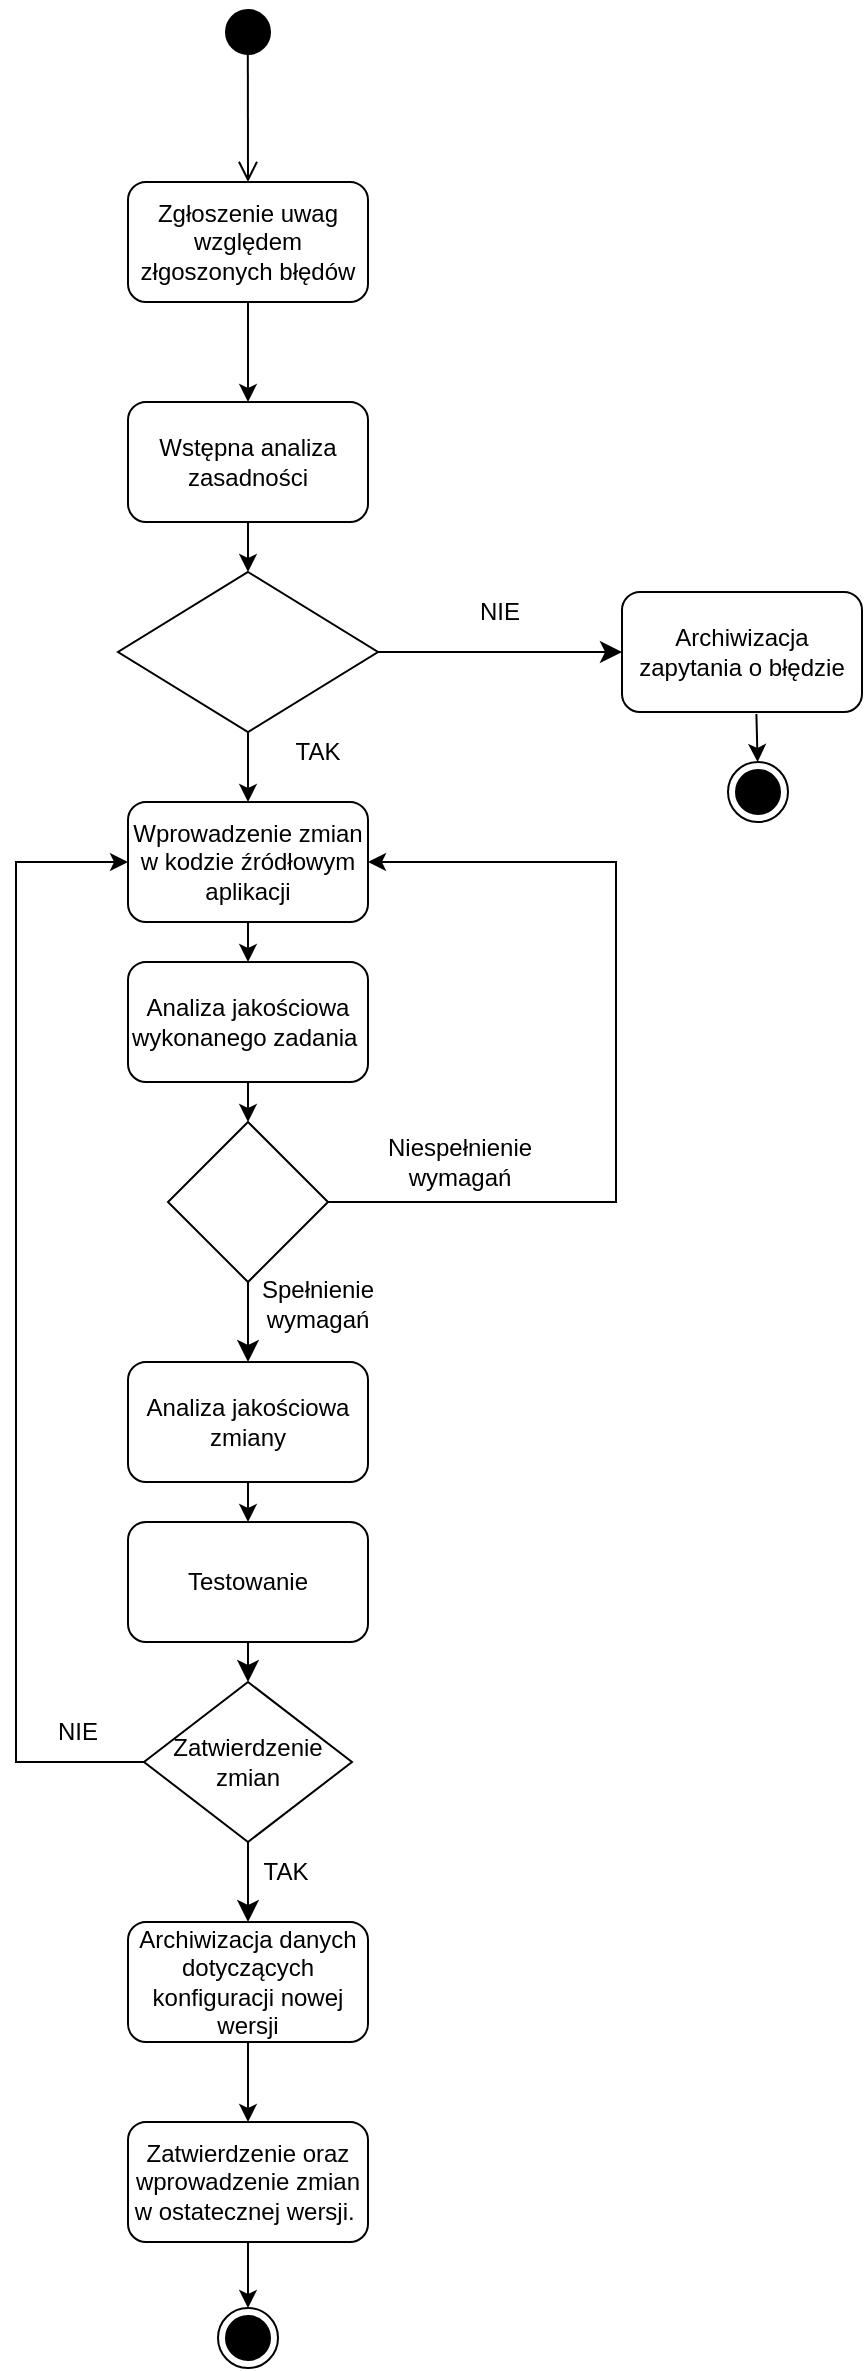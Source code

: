 <mxfile version="21.7.5" type="device">
  <diagram name="Strona-1" id="eziYVJ-0XZbdgDi_HlFr">
    <mxGraphModel dx="1050" dy="542" grid="0" gridSize="10" guides="1" tooltips="1" connect="1" arrows="1" fold="1" page="0" pageScale="1" pageWidth="827" pageHeight="1169" math="0" shadow="0">
      <root>
        <mxCell id="0" />
        <mxCell id="1" parent="0" />
        <mxCell id="T_EqhQz9shj-2T2z4Zsg-1" value="" style="ellipse;html=1;shape=startState;fillColor=#000000;strokeColor=default;" parent="1" vertex="1">
          <mxGeometry x="399" width="30" height="30" as="geometry" />
        </mxCell>
        <mxCell id="T_EqhQz9shj-2T2z4Zsg-2" value="" style="html=1;verticalAlign=bottom;endArrow=open;endSize=8;strokeColor=default;rounded=0;exitX=0.497;exitY=0.868;exitDx=0;exitDy=0;exitPerimeter=0;" parent="1" source="T_EqhQz9shj-2T2z4Zsg-1" edge="1">
          <mxGeometry relative="1" as="geometry">
            <mxPoint x="414" y="90" as="targetPoint" />
          </mxGeometry>
        </mxCell>
        <mxCell id="T_EqhQz9shj-2T2z4Zsg-3" value="Zgłoszenie uwag względem złgoszonych błędów" style="rounded=1;whiteSpace=wrap;html=1;" parent="1" vertex="1">
          <mxGeometry x="354" y="90" width="120" height="60" as="geometry" />
        </mxCell>
        <mxCell id="T_EqhQz9shj-2T2z4Zsg-4" value="" style="endArrow=classic;html=1;rounded=0;exitX=0.5;exitY=1;exitDx=0;exitDy=0;" parent="1" source="T_EqhQz9shj-2T2z4Zsg-3" target="T_EqhQz9shj-2T2z4Zsg-5" edge="1">
          <mxGeometry width="50" height="50" relative="1" as="geometry">
            <mxPoint x="390" y="260" as="sourcePoint" />
            <mxPoint x="414" y="200" as="targetPoint" />
          </mxGeometry>
        </mxCell>
        <mxCell id="T_EqhQz9shj-2T2z4Zsg-5" value="Wstępna analiza zasadności" style="rounded=1;whiteSpace=wrap;html=1;" parent="1" vertex="1">
          <mxGeometry x="354" y="200" width="120" height="60" as="geometry" />
        </mxCell>
        <mxCell id="T_EqhQz9shj-2T2z4Zsg-45" style="edgeStyle=none;curved=1;rounded=0;orthogonalLoop=1;jettySize=auto;html=1;entryX=0;entryY=0.5;entryDx=0;entryDy=0;fontSize=12;startSize=8;endSize=8;" parent="1" source="T_EqhQz9shj-2T2z4Zsg-6" target="T_EqhQz9shj-2T2z4Zsg-13" edge="1">
          <mxGeometry relative="1" as="geometry" />
        </mxCell>
        <mxCell id="T_EqhQz9shj-2T2z4Zsg-6" value="" style="rhombus;whiteSpace=wrap;html=1;" parent="1" vertex="1">
          <mxGeometry x="349" y="285" width="130" height="80" as="geometry" />
        </mxCell>
        <mxCell id="T_EqhQz9shj-2T2z4Zsg-7" value="" style="endArrow=classic;html=1;rounded=0;exitX=0.5;exitY=1;exitDx=0;exitDy=0;entryX=0.5;entryY=0;entryDx=0;entryDy=0;" parent="1" source="T_EqhQz9shj-2T2z4Zsg-5" target="T_EqhQz9shj-2T2z4Zsg-6" edge="1">
          <mxGeometry width="50" height="50" relative="1" as="geometry">
            <mxPoint x="390" y="250" as="sourcePoint" />
            <mxPoint x="440" y="200" as="targetPoint" />
          </mxGeometry>
        </mxCell>
        <mxCell id="T_EqhQz9shj-2T2z4Zsg-9" value="" style="endArrow=classic;html=1;rounded=0;exitX=0.5;exitY=1;exitDx=0;exitDy=0;" parent="1" source="T_EqhQz9shj-2T2z4Zsg-6" edge="1">
          <mxGeometry width="50" height="50" relative="1" as="geometry">
            <mxPoint x="400" y="430" as="sourcePoint" />
            <mxPoint x="414" y="400" as="targetPoint" />
          </mxGeometry>
        </mxCell>
        <mxCell id="T_EqhQz9shj-2T2z4Zsg-10" value="NIE" style="text;html=1;strokeColor=none;fillColor=none;align=center;verticalAlign=middle;whiteSpace=wrap;rounded=0;" parent="1" vertex="1">
          <mxGeometry x="510" y="290" width="60" height="30" as="geometry" />
        </mxCell>
        <mxCell id="T_EqhQz9shj-2T2z4Zsg-11" value="TAK" style="text;html=1;strokeColor=none;fillColor=none;align=center;verticalAlign=middle;whiteSpace=wrap;rounded=0;" parent="1" vertex="1">
          <mxGeometry x="419" y="360" width="60" height="30" as="geometry" />
        </mxCell>
        <mxCell id="T_EqhQz9shj-2T2z4Zsg-12" value="Wprowadzenie zmian w kodzie źródłowym aplikacji" style="rounded=1;whiteSpace=wrap;html=1;" parent="1" vertex="1">
          <mxGeometry x="354" y="400" width="120" height="60" as="geometry" />
        </mxCell>
        <mxCell id="T_EqhQz9shj-2T2z4Zsg-13" value="Archiwizacja zapytania o błędzie" style="rounded=1;whiteSpace=wrap;html=1;" parent="1" vertex="1">
          <mxGeometry x="601" y="295" width="120" height="60" as="geometry" />
        </mxCell>
        <mxCell id="T_EqhQz9shj-2T2z4Zsg-14" value="" style="endArrow=classic;html=1;rounded=0;exitX=0.56;exitY=1.016;exitDx=0;exitDy=0;exitPerimeter=0;" parent="1" source="T_EqhQz9shj-2T2z4Zsg-13" target="T_EqhQz9shj-2T2z4Zsg-15" edge="1">
          <mxGeometry width="50" height="50" relative="1" as="geometry">
            <mxPoint x="400" y="410" as="sourcePoint" />
            <mxPoint x="667" y="380" as="targetPoint" />
          </mxGeometry>
        </mxCell>
        <mxCell id="T_EqhQz9shj-2T2z4Zsg-15" value="" style="ellipse;html=1;shape=endState;fillColor=#000000;strokeColor=#000000;" parent="1" vertex="1">
          <mxGeometry x="654" y="380.0" width="30" height="30" as="geometry" />
        </mxCell>
        <mxCell id="T_EqhQz9shj-2T2z4Zsg-16" value="" style="endArrow=classic;html=1;rounded=0;exitX=0.5;exitY=1;exitDx=0;exitDy=0;" parent="1" source="T_EqhQz9shj-2T2z4Zsg-12" target="T_EqhQz9shj-2T2z4Zsg-17" edge="1">
          <mxGeometry width="50" height="50" relative="1" as="geometry">
            <mxPoint x="400" y="510" as="sourcePoint" />
            <mxPoint x="414" y="480" as="targetPoint" />
          </mxGeometry>
        </mxCell>
        <mxCell id="T_EqhQz9shj-2T2z4Zsg-17" value="Analiza jakościowa wykonanego zadania&amp;nbsp;" style="rounded=1;whiteSpace=wrap;html=1;" parent="1" vertex="1">
          <mxGeometry x="354" y="480.0" width="120" height="60" as="geometry" />
        </mxCell>
        <mxCell id="T_EqhQz9shj-2T2z4Zsg-44" style="edgeStyle=none;curved=1;rounded=0;orthogonalLoop=1;jettySize=auto;html=1;entryX=0.5;entryY=0;entryDx=0;entryDy=0;fontSize=12;startSize=8;endSize=8;" parent="1" source="T_EqhQz9shj-2T2z4Zsg-18" target="T_EqhQz9shj-2T2z4Zsg-24" edge="1">
          <mxGeometry relative="1" as="geometry" />
        </mxCell>
        <mxCell id="T_EqhQz9shj-2T2z4Zsg-18" value="" style="rhombus;whiteSpace=wrap;html=1;" parent="1" vertex="1">
          <mxGeometry x="374" y="560" width="80" height="80" as="geometry" />
        </mxCell>
        <mxCell id="T_EqhQz9shj-2T2z4Zsg-19" value="" style="endArrow=classic;html=1;rounded=0;exitX=0.5;exitY=1;exitDx=0;exitDy=0;" parent="1" source="T_EqhQz9shj-2T2z4Zsg-17" target="T_EqhQz9shj-2T2z4Zsg-18" edge="1">
          <mxGeometry width="50" height="50" relative="1" as="geometry">
            <mxPoint x="400" y="600" as="sourcePoint" />
            <mxPoint x="450" y="550" as="targetPoint" />
          </mxGeometry>
        </mxCell>
        <mxCell id="T_EqhQz9shj-2T2z4Zsg-20" value="" style="endArrow=classic;html=1;rounded=0;entryX=1;entryY=0.5;entryDx=0;entryDy=0;exitX=1;exitY=0.5;exitDx=0;exitDy=0;edgeStyle=orthogonalEdgeStyle;" parent="1" source="T_EqhQz9shj-2T2z4Zsg-18" target="T_EqhQz9shj-2T2z4Zsg-12" edge="1">
          <mxGeometry width="50" height="50" relative="1" as="geometry">
            <mxPoint x="400" y="600" as="sourcePoint" />
            <mxPoint x="450" y="550" as="targetPoint" />
            <Array as="points">
              <mxPoint x="598" y="600" />
              <mxPoint x="598" y="430" />
            </Array>
          </mxGeometry>
        </mxCell>
        <mxCell id="T_EqhQz9shj-2T2z4Zsg-21" value="Niespełnienie wymagań" style="text;html=1;strokeColor=none;fillColor=none;align=center;verticalAlign=middle;whiteSpace=wrap;rounded=0;" parent="1" vertex="1">
          <mxGeometry x="490" y="565" width="60" height="30" as="geometry" />
        </mxCell>
        <mxCell id="T_EqhQz9shj-2T2z4Zsg-23" value="Spełnienie wymagań" style="text;html=1;strokeColor=none;fillColor=none;align=center;verticalAlign=middle;whiteSpace=wrap;rounded=0;" parent="1" vertex="1">
          <mxGeometry x="419" y="636" width="60" height="30" as="geometry" />
        </mxCell>
        <mxCell id="T_EqhQz9shj-2T2z4Zsg-24" value="Analiza jakościowa zmiany" style="rounded=1;whiteSpace=wrap;html=1;" parent="1" vertex="1">
          <mxGeometry x="354" y="680" width="120" height="60" as="geometry" />
        </mxCell>
        <mxCell id="T_EqhQz9shj-2T2z4Zsg-25" value="" style="endArrow=classic;html=1;rounded=0;exitX=0.5;exitY=1;exitDx=0;exitDy=0;" parent="1" source="T_EqhQz9shj-2T2z4Zsg-24" target="T_EqhQz9shj-2T2z4Zsg-26" edge="1">
          <mxGeometry width="50" height="50" relative="1" as="geometry">
            <mxPoint x="400" y="840" as="sourcePoint" />
            <mxPoint x="420" y="760" as="targetPoint" />
          </mxGeometry>
        </mxCell>
        <mxCell id="T_EqhQz9shj-2T2z4Zsg-41" style="edgeStyle=none;curved=1;rounded=0;orthogonalLoop=1;jettySize=auto;html=1;exitX=0.5;exitY=1;exitDx=0;exitDy=0;entryX=0.5;entryY=0;entryDx=0;entryDy=0;fontSize=12;startSize=8;endSize=8;" parent="1" source="T_EqhQz9shj-2T2z4Zsg-26" target="T_EqhQz9shj-2T2z4Zsg-27" edge="1">
          <mxGeometry relative="1" as="geometry" />
        </mxCell>
        <mxCell id="T_EqhQz9shj-2T2z4Zsg-26" value="Testowanie" style="rounded=1;whiteSpace=wrap;html=1;" parent="1" vertex="1">
          <mxGeometry x="354" y="760" width="120" height="60" as="geometry" />
        </mxCell>
        <mxCell id="T_EqhQz9shj-2T2z4Zsg-43" style="edgeStyle=none;curved=1;rounded=0;orthogonalLoop=1;jettySize=auto;html=1;exitX=0.5;exitY=1;exitDx=0;exitDy=0;entryX=0.5;entryY=0;entryDx=0;entryDy=0;fontSize=12;startSize=8;endSize=8;" parent="1" source="T_EqhQz9shj-2T2z4Zsg-27" target="T_EqhQz9shj-2T2z4Zsg-33" edge="1">
          <mxGeometry relative="1" as="geometry" />
        </mxCell>
        <mxCell id="T_EqhQz9shj-2T2z4Zsg-27" value="Zatwierdzenie zmian" style="rhombus;whiteSpace=wrap;html=1;" parent="1" vertex="1">
          <mxGeometry x="362" y="840" width="104" height="80" as="geometry" />
        </mxCell>
        <mxCell id="T_EqhQz9shj-2T2z4Zsg-29" value="" style="endArrow=classic;html=1;rounded=0;exitX=0;exitY=0.5;exitDx=0;exitDy=0;entryX=0;entryY=0.5;entryDx=0;entryDy=0;edgeStyle=orthogonalEdgeStyle;" parent="1" source="T_EqhQz9shj-2T2z4Zsg-27" target="T_EqhQz9shj-2T2z4Zsg-12" edge="1">
          <mxGeometry width="50" height="50" relative="1" as="geometry">
            <mxPoint x="400" y="830" as="sourcePoint" />
            <mxPoint x="350" y="420" as="targetPoint" />
            <Array as="points">
              <mxPoint x="298" y="880" />
              <mxPoint x="298" y="430" />
            </Array>
          </mxGeometry>
        </mxCell>
        <mxCell id="T_EqhQz9shj-2T2z4Zsg-30" value="NIE" style="text;html=1;strokeColor=none;fillColor=none;align=center;verticalAlign=middle;whiteSpace=wrap;rounded=0;" parent="1" vertex="1">
          <mxGeometry x="299" y="850" width="60" height="30" as="geometry" />
        </mxCell>
        <mxCell id="T_EqhQz9shj-2T2z4Zsg-32" value="TAK" style="text;html=1;strokeColor=none;fillColor=none;align=center;verticalAlign=middle;whiteSpace=wrap;rounded=0;" parent="1" vertex="1">
          <mxGeometry x="403" y="920" width="60" height="30" as="geometry" />
        </mxCell>
        <mxCell id="T_EqhQz9shj-2T2z4Zsg-33" value="Archiwizacja danych dotyczących konfiguracji nowej wersji" style="rounded=1;whiteSpace=wrap;html=1;" parent="1" vertex="1">
          <mxGeometry x="354" y="960" width="120" height="60" as="geometry" />
        </mxCell>
        <mxCell id="T_EqhQz9shj-2T2z4Zsg-34" value="" style="endArrow=classic;html=1;rounded=0;exitX=0.5;exitY=1;exitDx=0;exitDy=0;" parent="1" source="T_EqhQz9shj-2T2z4Zsg-33" target="T_EqhQz9shj-2T2z4Zsg-35" edge="1">
          <mxGeometry width="50" height="50" relative="1" as="geometry">
            <mxPoint x="400" y="990" as="sourcePoint" />
            <mxPoint x="420" y="1050" as="targetPoint" />
          </mxGeometry>
        </mxCell>
        <mxCell id="T_EqhQz9shj-2T2z4Zsg-35" value="Zatwierdzenie oraz wprowadzenie zmian w ostatecznej wersji.&amp;nbsp;" style="rounded=1;whiteSpace=wrap;html=1;" parent="1" vertex="1">
          <mxGeometry x="354" y="1060" width="120" height="60" as="geometry" />
        </mxCell>
        <mxCell id="T_EqhQz9shj-2T2z4Zsg-36" value="" style="endArrow=classic;html=1;rounded=0;exitX=0.5;exitY=1;exitDx=0;exitDy=0;" parent="1" source="T_EqhQz9shj-2T2z4Zsg-35" target="T_EqhQz9shj-2T2z4Zsg-37" edge="1">
          <mxGeometry width="50" height="50" relative="1" as="geometry">
            <mxPoint x="400" y="1180" as="sourcePoint" />
            <mxPoint x="420" y="1120" as="targetPoint" />
          </mxGeometry>
        </mxCell>
        <mxCell id="T_EqhQz9shj-2T2z4Zsg-37" value="" style="ellipse;html=1;shape=endState;fillColor=#000000;strokeColor=#000000;" parent="1" vertex="1">
          <mxGeometry x="399" y="1153" width="30" height="30" as="geometry" />
        </mxCell>
      </root>
    </mxGraphModel>
  </diagram>
</mxfile>
